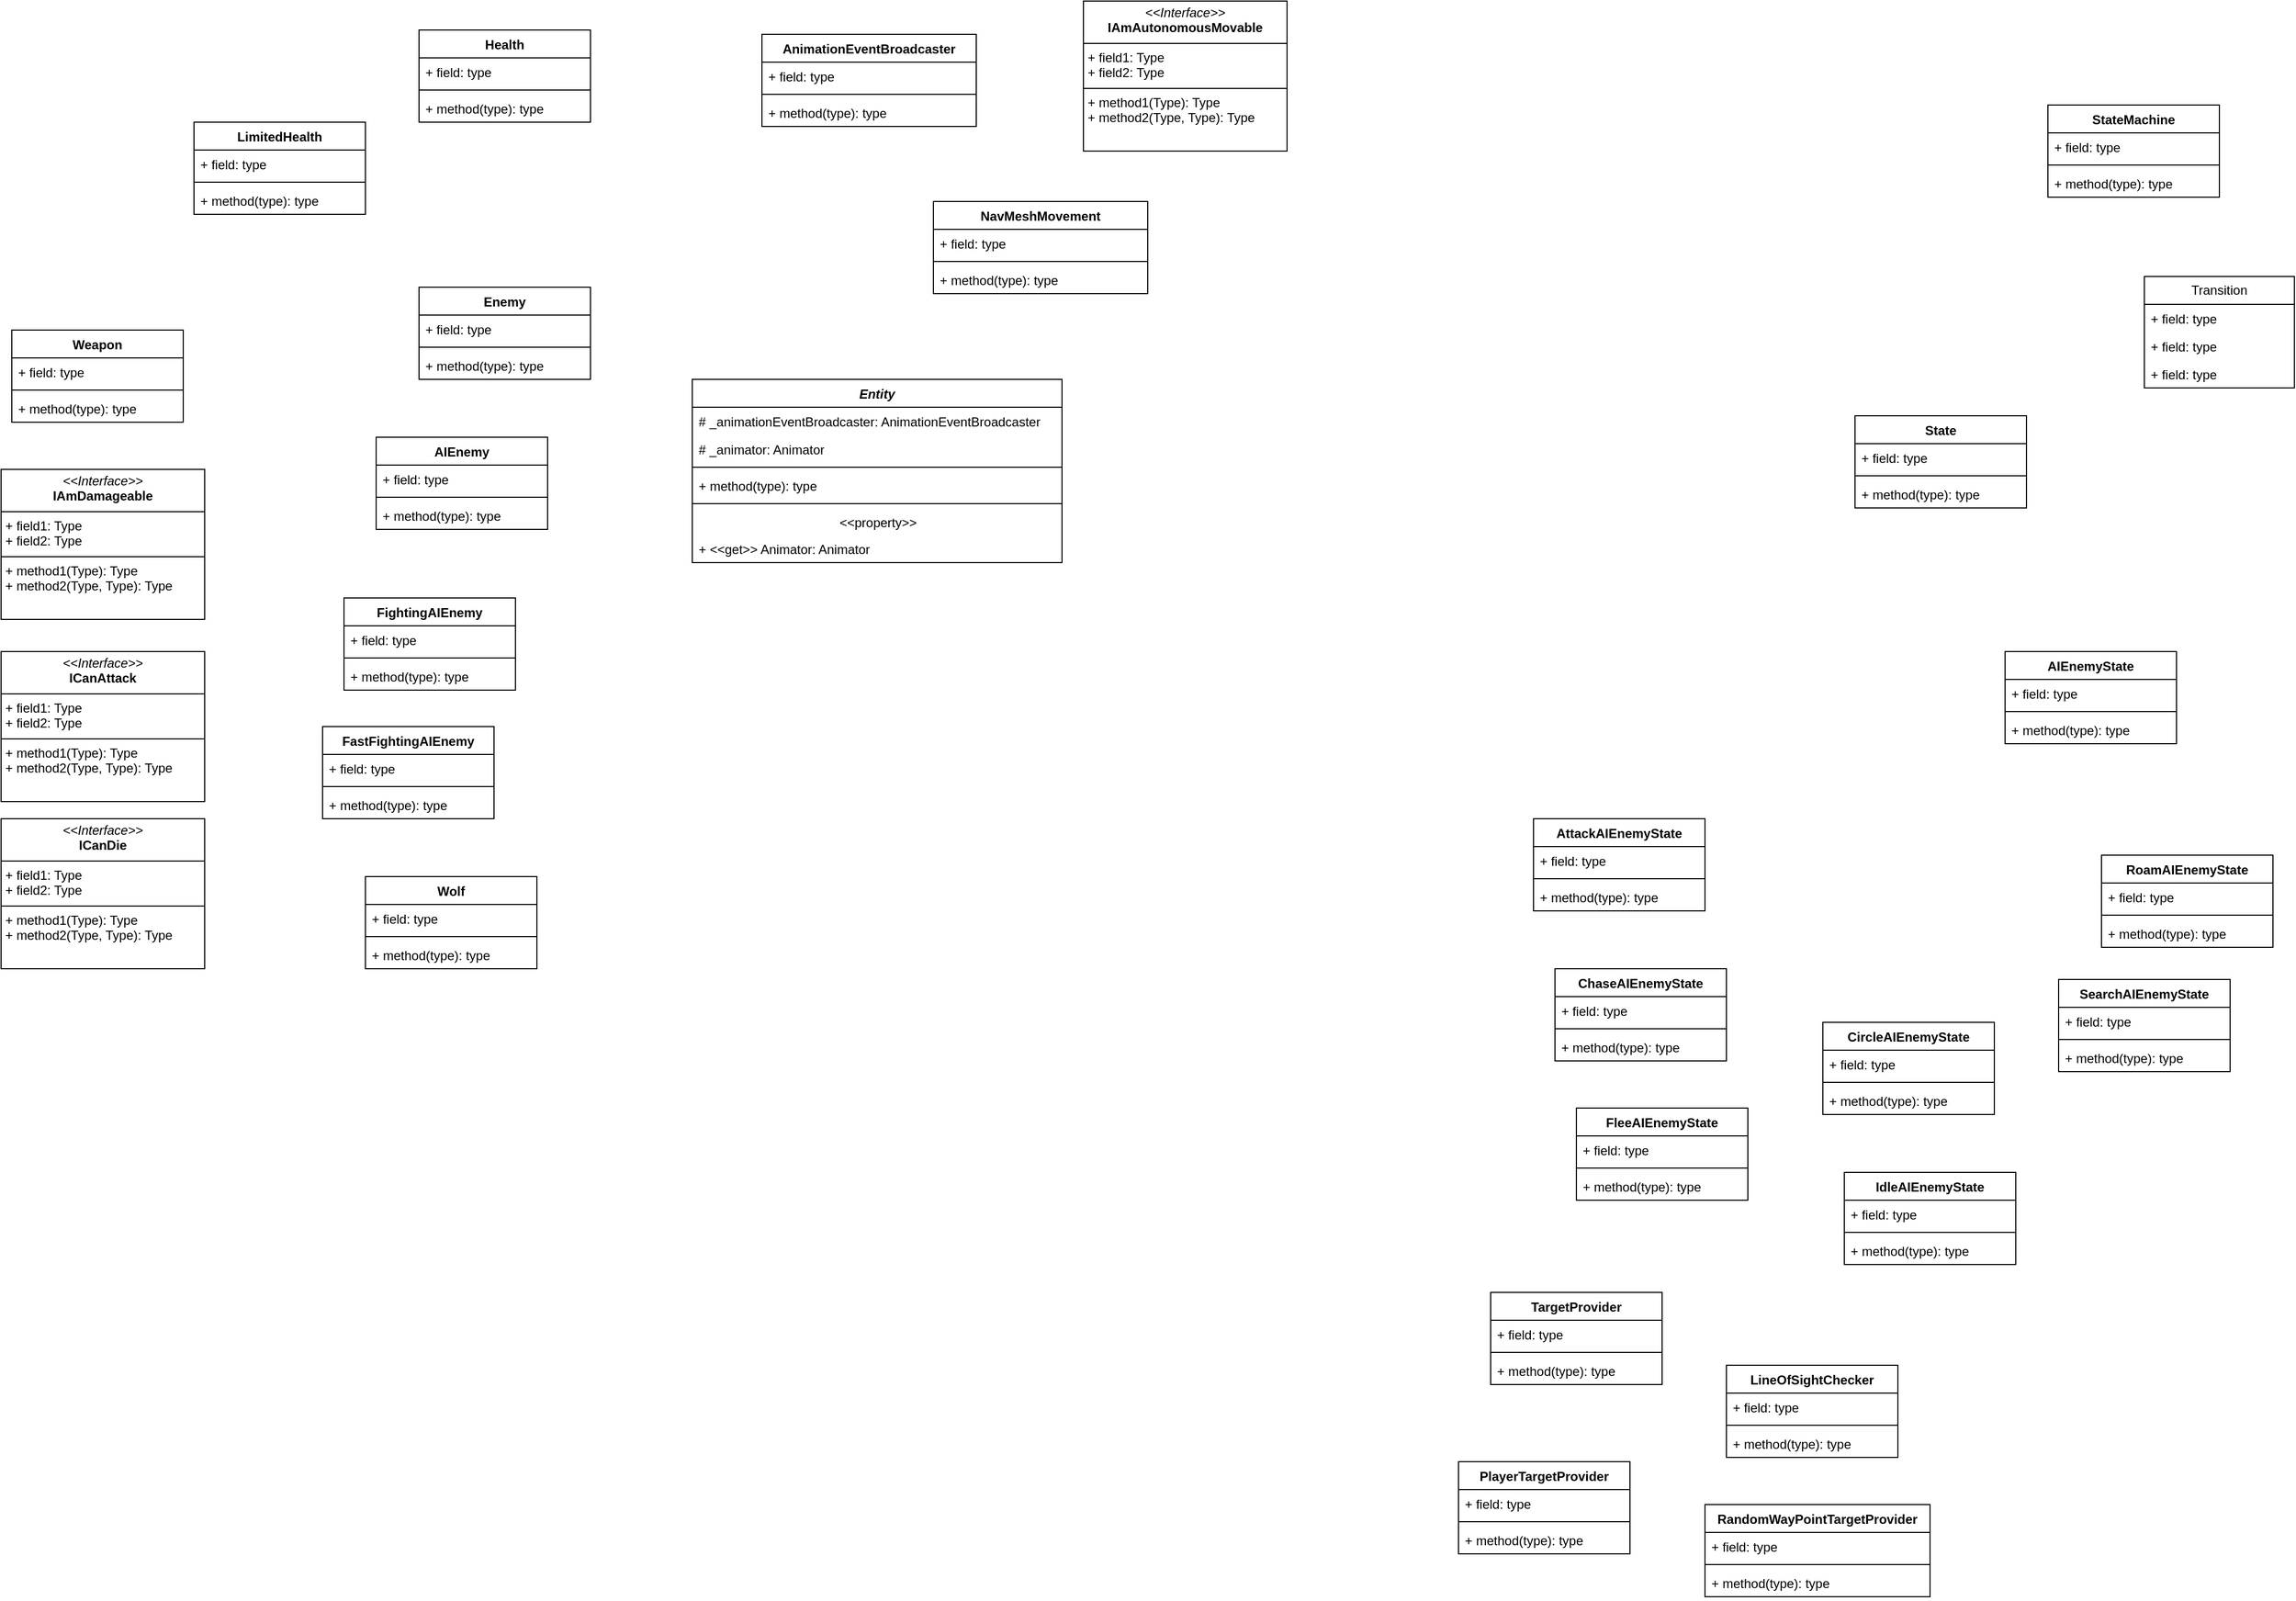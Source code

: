 <mxfile version="24.7.17">
  <diagram id="C5RBs43oDa-KdzZeNtuy" name="Page-1">
    <mxGraphModel dx="1247" dy="734" grid="1" gridSize="10" guides="1" tooltips="1" connect="1" arrows="1" fold="1" page="1" pageScale="1" pageWidth="2336" pageHeight="1654" math="0" shadow="0">
      <root>
        <mxCell id="WIyWlLk6GJQsqaUBKTNV-0" />
        <mxCell id="WIyWlLk6GJQsqaUBKTNV-1" parent="WIyWlLk6GJQsqaUBKTNV-0" />
        <mxCell id="ZPgYcXvp1M8q2vvUSafb-0" value="StateMachine" style="swimlane;fontStyle=1;align=center;verticalAlign=top;childLayout=stackLayout;horizontal=1;startSize=26;horizontalStack=0;resizeParent=1;resizeParentMax=0;resizeLast=0;collapsible=1;marginBottom=0;whiteSpace=wrap;html=1;" parent="WIyWlLk6GJQsqaUBKTNV-1" vertex="1">
          <mxGeometry x="1960" y="120" width="160" height="86" as="geometry" />
        </mxCell>
        <mxCell id="ZPgYcXvp1M8q2vvUSafb-1" value="+ field: type" style="text;strokeColor=none;fillColor=none;align=left;verticalAlign=top;spacingLeft=4;spacingRight=4;overflow=hidden;rotatable=0;points=[[0,0.5],[1,0.5]];portConstraint=eastwest;whiteSpace=wrap;html=1;" parent="ZPgYcXvp1M8q2vvUSafb-0" vertex="1">
          <mxGeometry y="26" width="160" height="26" as="geometry" />
        </mxCell>
        <mxCell id="ZPgYcXvp1M8q2vvUSafb-2" value="" style="line;strokeWidth=1;fillColor=none;align=left;verticalAlign=middle;spacingTop=-1;spacingLeft=3;spacingRight=3;rotatable=0;labelPosition=right;points=[];portConstraint=eastwest;strokeColor=inherit;" parent="ZPgYcXvp1M8q2vvUSafb-0" vertex="1">
          <mxGeometry y="52" width="160" height="8" as="geometry" />
        </mxCell>
        <mxCell id="ZPgYcXvp1M8q2vvUSafb-3" value="+ method(type): type" style="text;strokeColor=none;fillColor=none;align=left;verticalAlign=top;spacingLeft=4;spacingRight=4;overflow=hidden;rotatable=0;points=[[0,0.5],[1,0.5]];portConstraint=eastwest;whiteSpace=wrap;html=1;" parent="ZPgYcXvp1M8q2vvUSafb-0" vertex="1">
          <mxGeometry y="60" width="160" height="26" as="geometry" />
        </mxCell>
        <mxCell id="ZPgYcXvp1M8q2vvUSafb-4" value="Transition" style="swimlane;fontStyle=0;childLayout=stackLayout;horizontal=1;startSize=26;fillColor=none;horizontalStack=0;resizeParent=1;resizeParentMax=0;resizeLast=0;collapsible=1;marginBottom=0;whiteSpace=wrap;html=1;" parent="WIyWlLk6GJQsqaUBKTNV-1" vertex="1">
          <mxGeometry x="2050" y="280" width="140" height="104" as="geometry" />
        </mxCell>
        <mxCell id="ZPgYcXvp1M8q2vvUSafb-5" value="+ field: type" style="text;strokeColor=none;fillColor=none;align=left;verticalAlign=top;spacingLeft=4;spacingRight=4;overflow=hidden;rotatable=0;points=[[0,0.5],[1,0.5]];portConstraint=eastwest;whiteSpace=wrap;html=1;" parent="ZPgYcXvp1M8q2vvUSafb-4" vertex="1">
          <mxGeometry y="26" width="140" height="26" as="geometry" />
        </mxCell>
        <mxCell id="ZPgYcXvp1M8q2vvUSafb-6" value="+ field: type" style="text;strokeColor=none;fillColor=none;align=left;verticalAlign=top;spacingLeft=4;spacingRight=4;overflow=hidden;rotatable=0;points=[[0,0.5],[1,0.5]];portConstraint=eastwest;whiteSpace=wrap;html=1;" parent="ZPgYcXvp1M8q2vvUSafb-4" vertex="1">
          <mxGeometry y="52" width="140" height="26" as="geometry" />
        </mxCell>
        <mxCell id="ZPgYcXvp1M8q2vvUSafb-7" value="+ field: type" style="text;strokeColor=none;fillColor=none;align=left;verticalAlign=top;spacingLeft=4;spacingRight=4;overflow=hidden;rotatable=0;points=[[0,0.5],[1,0.5]];portConstraint=eastwest;whiteSpace=wrap;html=1;" parent="ZPgYcXvp1M8q2vvUSafb-4" vertex="1">
          <mxGeometry y="78" width="140" height="26" as="geometry" />
        </mxCell>
        <mxCell id="ZPgYcXvp1M8q2vvUSafb-8" value="State" style="swimlane;fontStyle=1;align=center;verticalAlign=top;childLayout=stackLayout;horizontal=1;startSize=26;horizontalStack=0;resizeParent=1;resizeParentMax=0;resizeLast=0;collapsible=1;marginBottom=0;whiteSpace=wrap;html=1;" parent="WIyWlLk6GJQsqaUBKTNV-1" vertex="1">
          <mxGeometry x="1780" y="410" width="160" height="86" as="geometry" />
        </mxCell>
        <mxCell id="ZPgYcXvp1M8q2vvUSafb-9" value="+ field: type" style="text;strokeColor=none;fillColor=none;align=left;verticalAlign=top;spacingLeft=4;spacingRight=4;overflow=hidden;rotatable=0;points=[[0,0.5],[1,0.5]];portConstraint=eastwest;whiteSpace=wrap;html=1;" parent="ZPgYcXvp1M8q2vvUSafb-8" vertex="1">
          <mxGeometry y="26" width="160" height="26" as="geometry" />
        </mxCell>
        <mxCell id="ZPgYcXvp1M8q2vvUSafb-10" value="" style="line;strokeWidth=1;fillColor=none;align=left;verticalAlign=middle;spacingTop=-1;spacingLeft=3;spacingRight=3;rotatable=0;labelPosition=right;points=[];portConstraint=eastwest;strokeColor=inherit;" parent="ZPgYcXvp1M8q2vvUSafb-8" vertex="1">
          <mxGeometry y="52" width="160" height="8" as="geometry" />
        </mxCell>
        <mxCell id="ZPgYcXvp1M8q2vvUSafb-11" value="+ method(type): type" style="text;strokeColor=none;fillColor=none;align=left;verticalAlign=top;spacingLeft=4;spacingRight=4;overflow=hidden;rotatable=0;points=[[0,0.5],[1,0.5]];portConstraint=eastwest;whiteSpace=wrap;html=1;" parent="ZPgYcXvp1M8q2vvUSafb-8" vertex="1">
          <mxGeometry y="60" width="160" height="26" as="geometry" />
        </mxCell>
        <mxCell id="ZPgYcXvp1M8q2vvUSafb-12" value="TargetProvider" style="swimlane;fontStyle=1;align=center;verticalAlign=top;childLayout=stackLayout;horizontal=1;startSize=26;horizontalStack=0;resizeParent=1;resizeParentMax=0;resizeLast=0;collapsible=1;marginBottom=0;whiteSpace=wrap;html=1;" parent="WIyWlLk6GJQsqaUBKTNV-1" vertex="1">
          <mxGeometry x="1440" y="1228" width="160" height="86" as="geometry" />
        </mxCell>
        <mxCell id="ZPgYcXvp1M8q2vvUSafb-13" value="+ field: type" style="text;strokeColor=none;fillColor=none;align=left;verticalAlign=top;spacingLeft=4;spacingRight=4;overflow=hidden;rotatable=0;points=[[0,0.5],[1,0.5]];portConstraint=eastwest;whiteSpace=wrap;html=1;" parent="ZPgYcXvp1M8q2vvUSafb-12" vertex="1">
          <mxGeometry y="26" width="160" height="26" as="geometry" />
        </mxCell>
        <mxCell id="ZPgYcXvp1M8q2vvUSafb-14" value="" style="line;strokeWidth=1;fillColor=none;align=left;verticalAlign=middle;spacingTop=-1;spacingLeft=3;spacingRight=3;rotatable=0;labelPosition=right;points=[];portConstraint=eastwest;strokeColor=inherit;" parent="ZPgYcXvp1M8q2vvUSafb-12" vertex="1">
          <mxGeometry y="52" width="160" height="8" as="geometry" />
        </mxCell>
        <mxCell id="ZPgYcXvp1M8q2vvUSafb-15" value="+ method(type): type" style="text;strokeColor=none;fillColor=none;align=left;verticalAlign=top;spacingLeft=4;spacingRight=4;overflow=hidden;rotatable=0;points=[[0,0.5],[1,0.5]];portConstraint=eastwest;whiteSpace=wrap;html=1;" parent="ZPgYcXvp1M8q2vvUSafb-12" vertex="1">
          <mxGeometry y="60" width="160" height="26" as="geometry" />
        </mxCell>
        <mxCell id="ZPgYcXvp1M8q2vvUSafb-16" value="&lt;i&gt;Entity&lt;/i&gt;" style="swimlane;fontStyle=1;align=center;verticalAlign=top;childLayout=stackLayout;horizontal=1;startSize=26;horizontalStack=0;resizeParent=1;resizeParentMax=0;resizeLast=0;collapsible=1;marginBottom=0;whiteSpace=wrap;html=1;" parent="WIyWlLk6GJQsqaUBKTNV-1" vertex="1">
          <mxGeometry x="695" y="376" width="345" height="171" as="geometry" />
        </mxCell>
        <mxCell id="ZPgYcXvp1M8q2vvUSafb-17" value="# _animationEventBroadcaster: AnimationEventBroadcaster" style="text;strokeColor=none;fillColor=none;align=left;verticalAlign=top;spacingLeft=4;spacingRight=4;overflow=hidden;rotatable=0;points=[[0,0.5],[1,0.5]];portConstraint=eastwest;whiteSpace=wrap;html=1;" parent="ZPgYcXvp1M8q2vvUSafb-16" vertex="1">
          <mxGeometry y="26" width="345" height="26" as="geometry" />
        </mxCell>
        <mxCell id="PBY7BIpKG6nBYENuo9HD-89" value="# _animator: Animator" style="text;strokeColor=none;fillColor=none;align=left;verticalAlign=top;spacingLeft=4;spacingRight=4;overflow=hidden;rotatable=0;points=[[0,0.5],[1,0.5]];portConstraint=eastwest;whiteSpace=wrap;html=1;" vertex="1" parent="ZPgYcXvp1M8q2vvUSafb-16">
          <mxGeometry y="52" width="345" height="26" as="geometry" />
        </mxCell>
        <mxCell id="ZPgYcXvp1M8q2vvUSafb-18" value="" style="line;strokeWidth=1;fillColor=none;align=left;verticalAlign=middle;spacingTop=-1;spacingLeft=3;spacingRight=3;rotatable=0;labelPosition=right;points=[];portConstraint=eastwest;strokeColor=inherit;" parent="ZPgYcXvp1M8q2vvUSafb-16" vertex="1">
          <mxGeometry y="78" width="345" height="8" as="geometry" />
        </mxCell>
        <mxCell id="ZPgYcXvp1M8q2vvUSafb-19" value="+ method(type): type" style="text;strokeColor=none;fillColor=none;align=left;verticalAlign=top;spacingLeft=4;spacingRight=4;overflow=hidden;rotatable=0;points=[[0,0.5],[1,0.5]];portConstraint=eastwest;whiteSpace=wrap;html=1;" parent="ZPgYcXvp1M8q2vvUSafb-16" vertex="1">
          <mxGeometry y="86" width="345" height="26" as="geometry" />
        </mxCell>
        <mxCell id="PBY7BIpKG6nBYENuo9HD-90" value="" style="line;strokeWidth=1;fillColor=none;align=left;verticalAlign=middle;spacingTop=-1;spacingLeft=3;spacingRight=3;rotatable=0;labelPosition=right;points=[];portConstraint=eastwest;strokeColor=inherit;" vertex="1" parent="ZPgYcXvp1M8q2vvUSafb-16">
          <mxGeometry y="112" width="345" height="8" as="geometry" />
        </mxCell>
        <mxCell id="PBY7BIpKG6nBYENuo9HD-92" value="&amp;lt;&amp;lt;property&amp;gt;&amp;gt;" style="text;html=1;align=center;" vertex="1" parent="ZPgYcXvp1M8q2vvUSafb-16">
          <mxGeometry y="120" width="345" height="25" as="geometry" />
        </mxCell>
        <mxCell id="PBY7BIpKG6nBYENuo9HD-91" value="+ &amp;lt;&amp;lt;get&amp;gt;&amp;gt; Animator: Animator" style="text;strokeColor=none;fillColor=none;align=left;verticalAlign=top;spacingLeft=4;spacingRight=4;overflow=hidden;rotatable=0;points=[[0,0.5],[1,0.5]];portConstraint=eastwest;whiteSpace=wrap;html=1;" vertex="1" parent="ZPgYcXvp1M8q2vvUSafb-16">
          <mxGeometry y="145" width="345" height="26" as="geometry" />
        </mxCell>
        <mxCell id="ZPgYcXvp1M8q2vvUSafb-20" value="AnimationEventBroadcaster" style="swimlane;fontStyle=1;align=center;verticalAlign=top;childLayout=stackLayout;horizontal=1;startSize=26;horizontalStack=0;resizeParent=1;resizeParentMax=0;resizeLast=0;collapsible=1;marginBottom=0;whiteSpace=wrap;html=1;" parent="WIyWlLk6GJQsqaUBKTNV-1" vertex="1">
          <mxGeometry x="760" y="54" width="200" height="86" as="geometry" />
        </mxCell>
        <mxCell id="ZPgYcXvp1M8q2vvUSafb-21" value="+ field: type" style="text;strokeColor=none;fillColor=none;align=left;verticalAlign=top;spacingLeft=4;spacingRight=4;overflow=hidden;rotatable=0;points=[[0,0.5],[1,0.5]];portConstraint=eastwest;whiteSpace=wrap;html=1;" parent="ZPgYcXvp1M8q2vvUSafb-20" vertex="1">
          <mxGeometry y="26" width="200" height="26" as="geometry" />
        </mxCell>
        <mxCell id="ZPgYcXvp1M8q2vvUSafb-22" value="" style="line;strokeWidth=1;fillColor=none;align=left;verticalAlign=middle;spacingTop=-1;spacingLeft=3;spacingRight=3;rotatable=0;labelPosition=right;points=[];portConstraint=eastwest;strokeColor=inherit;" parent="ZPgYcXvp1M8q2vvUSafb-20" vertex="1">
          <mxGeometry y="52" width="200" height="8" as="geometry" />
        </mxCell>
        <mxCell id="ZPgYcXvp1M8q2vvUSafb-23" value="+ method(type): type" style="text;strokeColor=none;fillColor=none;align=left;verticalAlign=top;spacingLeft=4;spacingRight=4;overflow=hidden;rotatable=0;points=[[0,0.5],[1,0.5]];portConstraint=eastwest;whiteSpace=wrap;html=1;" parent="ZPgYcXvp1M8q2vvUSafb-20" vertex="1">
          <mxGeometry y="60" width="200" height="26" as="geometry" />
        </mxCell>
        <mxCell id="PBY7BIpKG6nBYENuo9HD-0" value="AIEnemyState" style="swimlane;fontStyle=1;align=center;verticalAlign=top;childLayout=stackLayout;horizontal=1;startSize=26;horizontalStack=0;resizeParent=1;resizeParentMax=0;resizeLast=0;collapsible=1;marginBottom=0;whiteSpace=wrap;html=1;" vertex="1" parent="WIyWlLk6GJQsqaUBKTNV-1">
          <mxGeometry x="1920" y="630" width="160" height="86" as="geometry" />
        </mxCell>
        <mxCell id="PBY7BIpKG6nBYENuo9HD-1" value="+ field: type" style="text;strokeColor=none;fillColor=none;align=left;verticalAlign=top;spacingLeft=4;spacingRight=4;overflow=hidden;rotatable=0;points=[[0,0.5],[1,0.5]];portConstraint=eastwest;whiteSpace=wrap;html=1;" vertex="1" parent="PBY7BIpKG6nBYENuo9HD-0">
          <mxGeometry y="26" width="160" height="26" as="geometry" />
        </mxCell>
        <mxCell id="PBY7BIpKG6nBYENuo9HD-2" value="" style="line;strokeWidth=1;fillColor=none;align=left;verticalAlign=middle;spacingTop=-1;spacingLeft=3;spacingRight=3;rotatable=0;labelPosition=right;points=[];portConstraint=eastwest;strokeColor=inherit;" vertex="1" parent="PBY7BIpKG6nBYENuo9HD-0">
          <mxGeometry y="52" width="160" height="8" as="geometry" />
        </mxCell>
        <mxCell id="PBY7BIpKG6nBYENuo9HD-3" value="+ method(type): type" style="text;strokeColor=none;fillColor=none;align=left;verticalAlign=top;spacingLeft=4;spacingRight=4;overflow=hidden;rotatable=0;points=[[0,0.5],[1,0.5]];portConstraint=eastwest;whiteSpace=wrap;html=1;" vertex="1" parent="PBY7BIpKG6nBYENuo9HD-0">
          <mxGeometry y="60" width="160" height="26" as="geometry" />
        </mxCell>
        <mxCell id="PBY7BIpKG6nBYENuo9HD-4" value="AttackAIEnemyState" style="swimlane;fontStyle=1;align=center;verticalAlign=top;childLayout=stackLayout;horizontal=1;startSize=26;horizontalStack=0;resizeParent=1;resizeParentMax=0;resizeLast=0;collapsible=1;marginBottom=0;whiteSpace=wrap;html=1;" vertex="1" parent="WIyWlLk6GJQsqaUBKTNV-1">
          <mxGeometry x="1480" y="786" width="160" height="86" as="geometry" />
        </mxCell>
        <mxCell id="PBY7BIpKG6nBYENuo9HD-5" value="+ field: type" style="text;strokeColor=none;fillColor=none;align=left;verticalAlign=top;spacingLeft=4;spacingRight=4;overflow=hidden;rotatable=0;points=[[0,0.5],[1,0.5]];portConstraint=eastwest;whiteSpace=wrap;html=1;" vertex="1" parent="PBY7BIpKG6nBYENuo9HD-4">
          <mxGeometry y="26" width="160" height="26" as="geometry" />
        </mxCell>
        <mxCell id="PBY7BIpKG6nBYENuo9HD-6" value="" style="line;strokeWidth=1;fillColor=none;align=left;verticalAlign=middle;spacingTop=-1;spacingLeft=3;spacingRight=3;rotatable=0;labelPosition=right;points=[];portConstraint=eastwest;strokeColor=inherit;" vertex="1" parent="PBY7BIpKG6nBYENuo9HD-4">
          <mxGeometry y="52" width="160" height="8" as="geometry" />
        </mxCell>
        <mxCell id="PBY7BIpKG6nBYENuo9HD-7" value="+ method(type): type" style="text;strokeColor=none;fillColor=none;align=left;verticalAlign=top;spacingLeft=4;spacingRight=4;overflow=hidden;rotatable=0;points=[[0,0.5],[1,0.5]];portConstraint=eastwest;whiteSpace=wrap;html=1;" vertex="1" parent="PBY7BIpKG6nBYENuo9HD-4">
          <mxGeometry y="60" width="160" height="26" as="geometry" />
        </mxCell>
        <mxCell id="PBY7BIpKG6nBYENuo9HD-8" value="ChaseAIEnemyState" style="swimlane;fontStyle=1;align=center;verticalAlign=top;childLayout=stackLayout;horizontal=1;startSize=26;horizontalStack=0;resizeParent=1;resizeParentMax=0;resizeLast=0;collapsible=1;marginBottom=0;whiteSpace=wrap;html=1;" vertex="1" parent="WIyWlLk6GJQsqaUBKTNV-1">
          <mxGeometry x="1500" y="926" width="160" height="86" as="geometry" />
        </mxCell>
        <mxCell id="PBY7BIpKG6nBYENuo9HD-9" value="+ field: type" style="text;strokeColor=none;fillColor=none;align=left;verticalAlign=top;spacingLeft=4;spacingRight=4;overflow=hidden;rotatable=0;points=[[0,0.5],[1,0.5]];portConstraint=eastwest;whiteSpace=wrap;html=1;" vertex="1" parent="PBY7BIpKG6nBYENuo9HD-8">
          <mxGeometry y="26" width="160" height="26" as="geometry" />
        </mxCell>
        <mxCell id="PBY7BIpKG6nBYENuo9HD-10" value="" style="line;strokeWidth=1;fillColor=none;align=left;verticalAlign=middle;spacingTop=-1;spacingLeft=3;spacingRight=3;rotatable=0;labelPosition=right;points=[];portConstraint=eastwest;strokeColor=inherit;" vertex="1" parent="PBY7BIpKG6nBYENuo9HD-8">
          <mxGeometry y="52" width="160" height="8" as="geometry" />
        </mxCell>
        <mxCell id="PBY7BIpKG6nBYENuo9HD-11" value="+ method(type): type" style="text;strokeColor=none;fillColor=none;align=left;verticalAlign=top;spacingLeft=4;spacingRight=4;overflow=hidden;rotatable=0;points=[[0,0.5],[1,0.5]];portConstraint=eastwest;whiteSpace=wrap;html=1;" vertex="1" parent="PBY7BIpKG6nBYENuo9HD-8">
          <mxGeometry y="60" width="160" height="26" as="geometry" />
        </mxCell>
        <mxCell id="PBY7BIpKG6nBYENuo9HD-12" value="CircleAIEnemyState" style="swimlane;fontStyle=1;align=center;verticalAlign=top;childLayout=stackLayout;horizontal=1;startSize=26;horizontalStack=0;resizeParent=1;resizeParentMax=0;resizeLast=0;collapsible=1;marginBottom=0;whiteSpace=wrap;html=1;" vertex="1" parent="WIyWlLk6GJQsqaUBKTNV-1">
          <mxGeometry x="1750" y="976" width="160" height="86" as="geometry" />
        </mxCell>
        <mxCell id="PBY7BIpKG6nBYENuo9HD-13" value="+ field: type" style="text;strokeColor=none;fillColor=none;align=left;verticalAlign=top;spacingLeft=4;spacingRight=4;overflow=hidden;rotatable=0;points=[[0,0.5],[1,0.5]];portConstraint=eastwest;whiteSpace=wrap;html=1;" vertex="1" parent="PBY7BIpKG6nBYENuo9HD-12">
          <mxGeometry y="26" width="160" height="26" as="geometry" />
        </mxCell>
        <mxCell id="PBY7BIpKG6nBYENuo9HD-14" value="" style="line;strokeWidth=1;fillColor=none;align=left;verticalAlign=middle;spacingTop=-1;spacingLeft=3;spacingRight=3;rotatable=0;labelPosition=right;points=[];portConstraint=eastwest;strokeColor=inherit;" vertex="1" parent="PBY7BIpKG6nBYENuo9HD-12">
          <mxGeometry y="52" width="160" height="8" as="geometry" />
        </mxCell>
        <mxCell id="PBY7BIpKG6nBYENuo9HD-15" value="+ method(type): type" style="text;strokeColor=none;fillColor=none;align=left;verticalAlign=top;spacingLeft=4;spacingRight=4;overflow=hidden;rotatable=0;points=[[0,0.5],[1,0.5]];portConstraint=eastwest;whiteSpace=wrap;html=1;" vertex="1" parent="PBY7BIpKG6nBYENuo9HD-12">
          <mxGeometry y="60" width="160" height="26" as="geometry" />
        </mxCell>
        <mxCell id="PBY7BIpKG6nBYENuo9HD-16" value="FleeAIEnemyState" style="swimlane;fontStyle=1;align=center;verticalAlign=top;childLayout=stackLayout;horizontal=1;startSize=26;horizontalStack=0;resizeParent=1;resizeParentMax=0;resizeLast=0;collapsible=1;marginBottom=0;whiteSpace=wrap;html=1;" vertex="1" parent="WIyWlLk6GJQsqaUBKTNV-1">
          <mxGeometry x="1520" y="1056" width="160" height="86" as="geometry" />
        </mxCell>
        <mxCell id="PBY7BIpKG6nBYENuo9HD-17" value="+ field: type" style="text;strokeColor=none;fillColor=none;align=left;verticalAlign=top;spacingLeft=4;spacingRight=4;overflow=hidden;rotatable=0;points=[[0,0.5],[1,0.5]];portConstraint=eastwest;whiteSpace=wrap;html=1;" vertex="1" parent="PBY7BIpKG6nBYENuo9HD-16">
          <mxGeometry y="26" width="160" height="26" as="geometry" />
        </mxCell>
        <mxCell id="PBY7BIpKG6nBYENuo9HD-18" value="" style="line;strokeWidth=1;fillColor=none;align=left;verticalAlign=middle;spacingTop=-1;spacingLeft=3;spacingRight=3;rotatable=0;labelPosition=right;points=[];portConstraint=eastwest;strokeColor=inherit;" vertex="1" parent="PBY7BIpKG6nBYENuo9HD-16">
          <mxGeometry y="52" width="160" height="8" as="geometry" />
        </mxCell>
        <mxCell id="PBY7BIpKG6nBYENuo9HD-19" value="+ method(type): type" style="text;strokeColor=none;fillColor=none;align=left;verticalAlign=top;spacingLeft=4;spacingRight=4;overflow=hidden;rotatable=0;points=[[0,0.5],[1,0.5]];portConstraint=eastwest;whiteSpace=wrap;html=1;" vertex="1" parent="PBY7BIpKG6nBYENuo9HD-16">
          <mxGeometry y="60" width="160" height="26" as="geometry" />
        </mxCell>
        <mxCell id="PBY7BIpKG6nBYENuo9HD-20" value="IdleAIEnemyState" style="swimlane;fontStyle=1;align=center;verticalAlign=top;childLayout=stackLayout;horizontal=1;startSize=26;horizontalStack=0;resizeParent=1;resizeParentMax=0;resizeLast=0;collapsible=1;marginBottom=0;whiteSpace=wrap;html=1;" vertex="1" parent="WIyWlLk6GJQsqaUBKTNV-1">
          <mxGeometry x="1770" y="1116" width="160" height="86" as="geometry" />
        </mxCell>
        <mxCell id="PBY7BIpKG6nBYENuo9HD-21" value="+ field: type" style="text;strokeColor=none;fillColor=none;align=left;verticalAlign=top;spacingLeft=4;spacingRight=4;overflow=hidden;rotatable=0;points=[[0,0.5],[1,0.5]];portConstraint=eastwest;whiteSpace=wrap;html=1;" vertex="1" parent="PBY7BIpKG6nBYENuo9HD-20">
          <mxGeometry y="26" width="160" height="26" as="geometry" />
        </mxCell>
        <mxCell id="PBY7BIpKG6nBYENuo9HD-22" value="" style="line;strokeWidth=1;fillColor=none;align=left;verticalAlign=middle;spacingTop=-1;spacingLeft=3;spacingRight=3;rotatable=0;labelPosition=right;points=[];portConstraint=eastwest;strokeColor=inherit;" vertex="1" parent="PBY7BIpKG6nBYENuo9HD-20">
          <mxGeometry y="52" width="160" height="8" as="geometry" />
        </mxCell>
        <mxCell id="PBY7BIpKG6nBYENuo9HD-23" value="+ method(type): type" style="text;strokeColor=none;fillColor=none;align=left;verticalAlign=top;spacingLeft=4;spacingRight=4;overflow=hidden;rotatable=0;points=[[0,0.5],[1,0.5]];portConstraint=eastwest;whiteSpace=wrap;html=1;" vertex="1" parent="PBY7BIpKG6nBYENuo9HD-20">
          <mxGeometry y="60" width="160" height="26" as="geometry" />
        </mxCell>
        <mxCell id="PBY7BIpKG6nBYENuo9HD-24" value="RoamAIEnemyState" style="swimlane;fontStyle=1;align=center;verticalAlign=top;childLayout=stackLayout;horizontal=1;startSize=26;horizontalStack=0;resizeParent=1;resizeParentMax=0;resizeLast=0;collapsible=1;marginBottom=0;whiteSpace=wrap;html=1;" vertex="1" parent="WIyWlLk6GJQsqaUBKTNV-1">
          <mxGeometry x="2010" y="820" width="160" height="86" as="geometry" />
        </mxCell>
        <mxCell id="PBY7BIpKG6nBYENuo9HD-25" value="+ field: type" style="text;strokeColor=none;fillColor=none;align=left;verticalAlign=top;spacingLeft=4;spacingRight=4;overflow=hidden;rotatable=0;points=[[0,0.5],[1,0.5]];portConstraint=eastwest;whiteSpace=wrap;html=1;" vertex="1" parent="PBY7BIpKG6nBYENuo9HD-24">
          <mxGeometry y="26" width="160" height="26" as="geometry" />
        </mxCell>
        <mxCell id="PBY7BIpKG6nBYENuo9HD-26" value="" style="line;strokeWidth=1;fillColor=none;align=left;verticalAlign=middle;spacingTop=-1;spacingLeft=3;spacingRight=3;rotatable=0;labelPosition=right;points=[];portConstraint=eastwest;strokeColor=inherit;" vertex="1" parent="PBY7BIpKG6nBYENuo9HD-24">
          <mxGeometry y="52" width="160" height="8" as="geometry" />
        </mxCell>
        <mxCell id="PBY7BIpKG6nBYENuo9HD-27" value="+ method(type): type" style="text;strokeColor=none;fillColor=none;align=left;verticalAlign=top;spacingLeft=4;spacingRight=4;overflow=hidden;rotatable=0;points=[[0,0.5],[1,0.5]];portConstraint=eastwest;whiteSpace=wrap;html=1;" vertex="1" parent="PBY7BIpKG6nBYENuo9HD-24">
          <mxGeometry y="60" width="160" height="26" as="geometry" />
        </mxCell>
        <mxCell id="PBY7BIpKG6nBYENuo9HD-28" value="SearchAIEnemyState" style="swimlane;fontStyle=1;align=center;verticalAlign=top;childLayout=stackLayout;horizontal=1;startSize=26;horizontalStack=0;resizeParent=1;resizeParentMax=0;resizeLast=0;collapsible=1;marginBottom=0;whiteSpace=wrap;html=1;" vertex="1" parent="WIyWlLk6GJQsqaUBKTNV-1">
          <mxGeometry x="1970" y="936" width="160" height="86" as="geometry" />
        </mxCell>
        <mxCell id="PBY7BIpKG6nBYENuo9HD-29" value="+ field: type" style="text;strokeColor=none;fillColor=none;align=left;verticalAlign=top;spacingLeft=4;spacingRight=4;overflow=hidden;rotatable=0;points=[[0,0.5],[1,0.5]];portConstraint=eastwest;whiteSpace=wrap;html=1;" vertex="1" parent="PBY7BIpKG6nBYENuo9HD-28">
          <mxGeometry y="26" width="160" height="26" as="geometry" />
        </mxCell>
        <mxCell id="PBY7BIpKG6nBYENuo9HD-30" value="" style="line;strokeWidth=1;fillColor=none;align=left;verticalAlign=middle;spacingTop=-1;spacingLeft=3;spacingRight=3;rotatable=0;labelPosition=right;points=[];portConstraint=eastwest;strokeColor=inherit;" vertex="1" parent="PBY7BIpKG6nBYENuo9HD-28">
          <mxGeometry y="52" width="160" height="8" as="geometry" />
        </mxCell>
        <mxCell id="PBY7BIpKG6nBYENuo9HD-31" value="+ method(type): type" style="text;strokeColor=none;fillColor=none;align=left;verticalAlign=top;spacingLeft=4;spacingRight=4;overflow=hidden;rotatable=0;points=[[0,0.5],[1,0.5]];portConstraint=eastwest;whiteSpace=wrap;html=1;" vertex="1" parent="PBY7BIpKG6nBYENuo9HD-28">
          <mxGeometry y="60" width="160" height="26" as="geometry" />
        </mxCell>
        <mxCell id="PBY7BIpKG6nBYENuo9HD-32" value="Enemy" style="swimlane;fontStyle=1;align=center;verticalAlign=top;childLayout=stackLayout;horizontal=1;startSize=26;horizontalStack=0;resizeParent=1;resizeParentMax=0;resizeLast=0;collapsible=1;marginBottom=0;whiteSpace=wrap;html=1;" vertex="1" parent="WIyWlLk6GJQsqaUBKTNV-1">
          <mxGeometry x="440" y="290" width="160" height="86" as="geometry" />
        </mxCell>
        <mxCell id="PBY7BIpKG6nBYENuo9HD-33" value="+ field: type" style="text;strokeColor=none;fillColor=none;align=left;verticalAlign=top;spacingLeft=4;spacingRight=4;overflow=hidden;rotatable=0;points=[[0,0.5],[1,0.5]];portConstraint=eastwest;whiteSpace=wrap;html=1;" vertex="1" parent="PBY7BIpKG6nBYENuo9HD-32">
          <mxGeometry y="26" width="160" height="26" as="geometry" />
        </mxCell>
        <mxCell id="PBY7BIpKG6nBYENuo9HD-34" value="" style="line;strokeWidth=1;fillColor=none;align=left;verticalAlign=middle;spacingTop=-1;spacingLeft=3;spacingRight=3;rotatable=0;labelPosition=right;points=[];portConstraint=eastwest;strokeColor=inherit;" vertex="1" parent="PBY7BIpKG6nBYENuo9HD-32">
          <mxGeometry y="52" width="160" height="8" as="geometry" />
        </mxCell>
        <mxCell id="PBY7BIpKG6nBYENuo9HD-35" value="+ method(type): type" style="text;strokeColor=none;fillColor=none;align=left;verticalAlign=top;spacingLeft=4;spacingRight=4;overflow=hidden;rotatable=0;points=[[0,0.5],[1,0.5]];portConstraint=eastwest;whiteSpace=wrap;html=1;" vertex="1" parent="PBY7BIpKG6nBYENuo9HD-32">
          <mxGeometry y="60" width="160" height="26" as="geometry" />
        </mxCell>
        <mxCell id="PBY7BIpKG6nBYENuo9HD-36" value="AIEnemy" style="swimlane;fontStyle=1;align=center;verticalAlign=top;childLayout=stackLayout;horizontal=1;startSize=26;horizontalStack=0;resizeParent=1;resizeParentMax=0;resizeLast=0;collapsible=1;marginBottom=0;whiteSpace=wrap;html=1;" vertex="1" parent="WIyWlLk6GJQsqaUBKTNV-1">
          <mxGeometry x="400" y="430" width="160" height="86" as="geometry" />
        </mxCell>
        <mxCell id="PBY7BIpKG6nBYENuo9HD-37" value="+ field: type" style="text;strokeColor=none;fillColor=none;align=left;verticalAlign=top;spacingLeft=4;spacingRight=4;overflow=hidden;rotatable=0;points=[[0,0.5],[1,0.5]];portConstraint=eastwest;whiteSpace=wrap;html=1;" vertex="1" parent="PBY7BIpKG6nBYENuo9HD-36">
          <mxGeometry y="26" width="160" height="26" as="geometry" />
        </mxCell>
        <mxCell id="PBY7BIpKG6nBYENuo9HD-38" value="" style="line;strokeWidth=1;fillColor=none;align=left;verticalAlign=middle;spacingTop=-1;spacingLeft=3;spacingRight=3;rotatable=0;labelPosition=right;points=[];portConstraint=eastwest;strokeColor=inherit;" vertex="1" parent="PBY7BIpKG6nBYENuo9HD-36">
          <mxGeometry y="52" width="160" height="8" as="geometry" />
        </mxCell>
        <mxCell id="PBY7BIpKG6nBYENuo9HD-39" value="+ method(type): type" style="text;strokeColor=none;fillColor=none;align=left;verticalAlign=top;spacingLeft=4;spacingRight=4;overflow=hidden;rotatable=0;points=[[0,0.5],[1,0.5]];portConstraint=eastwest;whiteSpace=wrap;html=1;" vertex="1" parent="PBY7BIpKG6nBYENuo9HD-36">
          <mxGeometry y="60" width="160" height="26" as="geometry" />
        </mxCell>
        <mxCell id="PBY7BIpKG6nBYENuo9HD-40" value="FightingAIEnemy" style="swimlane;fontStyle=1;align=center;verticalAlign=top;childLayout=stackLayout;horizontal=1;startSize=26;horizontalStack=0;resizeParent=1;resizeParentMax=0;resizeLast=0;collapsible=1;marginBottom=0;whiteSpace=wrap;html=1;" vertex="1" parent="WIyWlLk6GJQsqaUBKTNV-1">
          <mxGeometry x="370" y="580" width="160" height="86" as="geometry" />
        </mxCell>
        <mxCell id="PBY7BIpKG6nBYENuo9HD-41" value="+ field: type" style="text;strokeColor=none;fillColor=none;align=left;verticalAlign=top;spacingLeft=4;spacingRight=4;overflow=hidden;rotatable=0;points=[[0,0.5],[1,0.5]];portConstraint=eastwest;whiteSpace=wrap;html=1;" vertex="1" parent="PBY7BIpKG6nBYENuo9HD-40">
          <mxGeometry y="26" width="160" height="26" as="geometry" />
        </mxCell>
        <mxCell id="PBY7BIpKG6nBYENuo9HD-42" value="" style="line;strokeWidth=1;fillColor=none;align=left;verticalAlign=middle;spacingTop=-1;spacingLeft=3;spacingRight=3;rotatable=0;labelPosition=right;points=[];portConstraint=eastwest;strokeColor=inherit;" vertex="1" parent="PBY7BIpKG6nBYENuo9HD-40">
          <mxGeometry y="52" width="160" height="8" as="geometry" />
        </mxCell>
        <mxCell id="PBY7BIpKG6nBYENuo9HD-43" value="+ method(type): type" style="text;strokeColor=none;fillColor=none;align=left;verticalAlign=top;spacingLeft=4;spacingRight=4;overflow=hidden;rotatable=0;points=[[0,0.5],[1,0.5]];portConstraint=eastwest;whiteSpace=wrap;html=1;" vertex="1" parent="PBY7BIpKG6nBYENuo9HD-40">
          <mxGeometry y="60" width="160" height="26" as="geometry" />
        </mxCell>
        <mxCell id="PBY7BIpKG6nBYENuo9HD-44" value="FastFightingAIEnemy" style="swimlane;fontStyle=1;align=center;verticalAlign=top;childLayout=stackLayout;horizontal=1;startSize=26;horizontalStack=0;resizeParent=1;resizeParentMax=0;resizeLast=0;collapsible=1;marginBottom=0;whiteSpace=wrap;html=1;" vertex="1" parent="WIyWlLk6GJQsqaUBKTNV-1">
          <mxGeometry x="350" y="700" width="160" height="86" as="geometry" />
        </mxCell>
        <mxCell id="PBY7BIpKG6nBYENuo9HD-45" value="+ field: type" style="text;strokeColor=none;fillColor=none;align=left;verticalAlign=top;spacingLeft=4;spacingRight=4;overflow=hidden;rotatable=0;points=[[0,0.5],[1,0.5]];portConstraint=eastwest;whiteSpace=wrap;html=1;" vertex="1" parent="PBY7BIpKG6nBYENuo9HD-44">
          <mxGeometry y="26" width="160" height="26" as="geometry" />
        </mxCell>
        <mxCell id="PBY7BIpKG6nBYENuo9HD-46" value="" style="line;strokeWidth=1;fillColor=none;align=left;verticalAlign=middle;spacingTop=-1;spacingLeft=3;spacingRight=3;rotatable=0;labelPosition=right;points=[];portConstraint=eastwest;strokeColor=inherit;" vertex="1" parent="PBY7BIpKG6nBYENuo9HD-44">
          <mxGeometry y="52" width="160" height="8" as="geometry" />
        </mxCell>
        <mxCell id="PBY7BIpKG6nBYENuo9HD-47" value="+ method(type): type" style="text;strokeColor=none;fillColor=none;align=left;verticalAlign=top;spacingLeft=4;spacingRight=4;overflow=hidden;rotatable=0;points=[[0,0.5],[1,0.5]];portConstraint=eastwest;whiteSpace=wrap;html=1;" vertex="1" parent="PBY7BIpKG6nBYENuo9HD-44">
          <mxGeometry y="60" width="160" height="26" as="geometry" />
        </mxCell>
        <mxCell id="PBY7BIpKG6nBYENuo9HD-48" value="Wolf" style="swimlane;fontStyle=1;align=center;verticalAlign=top;childLayout=stackLayout;horizontal=1;startSize=26;horizontalStack=0;resizeParent=1;resizeParentMax=0;resizeLast=0;collapsible=1;marginBottom=0;whiteSpace=wrap;html=1;" vertex="1" parent="WIyWlLk6GJQsqaUBKTNV-1">
          <mxGeometry x="390" y="840" width="160" height="86" as="geometry" />
        </mxCell>
        <mxCell id="PBY7BIpKG6nBYENuo9HD-49" value="+ field: type" style="text;strokeColor=none;fillColor=none;align=left;verticalAlign=top;spacingLeft=4;spacingRight=4;overflow=hidden;rotatable=0;points=[[0,0.5],[1,0.5]];portConstraint=eastwest;whiteSpace=wrap;html=1;" vertex="1" parent="PBY7BIpKG6nBYENuo9HD-48">
          <mxGeometry y="26" width="160" height="26" as="geometry" />
        </mxCell>
        <mxCell id="PBY7BIpKG6nBYENuo9HD-50" value="" style="line;strokeWidth=1;fillColor=none;align=left;verticalAlign=middle;spacingTop=-1;spacingLeft=3;spacingRight=3;rotatable=0;labelPosition=right;points=[];portConstraint=eastwest;strokeColor=inherit;" vertex="1" parent="PBY7BIpKG6nBYENuo9HD-48">
          <mxGeometry y="52" width="160" height="8" as="geometry" />
        </mxCell>
        <mxCell id="PBY7BIpKG6nBYENuo9HD-51" value="+ method(type): type" style="text;strokeColor=none;fillColor=none;align=left;verticalAlign=top;spacingLeft=4;spacingRight=4;overflow=hidden;rotatable=0;points=[[0,0.5],[1,0.5]];portConstraint=eastwest;whiteSpace=wrap;html=1;" vertex="1" parent="PBY7BIpKG6nBYENuo9HD-48">
          <mxGeometry y="60" width="160" height="26" as="geometry" />
        </mxCell>
        <mxCell id="PBY7BIpKG6nBYENuo9HD-52" value="Health" style="swimlane;fontStyle=1;align=center;verticalAlign=top;childLayout=stackLayout;horizontal=1;startSize=26;horizontalStack=0;resizeParent=1;resizeParentMax=0;resizeLast=0;collapsible=1;marginBottom=0;whiteSpace=wrap;html=1;" vertex="1" parent="WIyWlLk6GJQsqaUBKTNV-1">
          <mxGeometry x="440" y="50" width="160" height="86" as="geometry" />
        </mxCell>
        <mxCell id="PBY7BIpKG6nBYENuo9HD-53" value="+ field: type" style="text;strokeColor=none;fillColor=none;align=left;verticalAlign=top;spacingLeft=4;spacingRight=4;overflow=hidden;rotatable=0;points=[[0,0.5],[1,0.5]];portConstraint=eastwest;whiteSpace=wrap;html=1;" vertex="1" parent="PBY7BIpKG6nBYENuo9HD-52">
          <mxGeometry y="26" width="160" height="26" as="geometry" />
        </mxCell>
        <mxCell id="PBY7BIpKG6nBYENuo9HD-54" value="" style="line;strokeWidth=1;fillColor=none;align=left;verticalAlign=middle;spacingTop=-1;spacingLeft=3;spacingRight=3;rotatable=0;labelPosition=right;points=[];portConstraint=eastwest;strokeColor=inherit;" vertex="1" parent="PBY7BIpKG6nBYENuo9HD-52">
          <mxGeometry y="52" width="160" height="8" as="geometry" />
        </mxCell>
        <mxCell id="PBY7BIpKG6nBYENuo9HD-55" value="+ method(type): type" style="text;strokeColor=none;fillColor=none;align=left;verticalAlign=top;spacingLeft=4;spacingRight=4;overflow=hidden;rotatable=0;points=[[0,0.5],[1,0.5]];portConstraint=eastwest;whiteSpace=wrap;html=1;" vertex="1" parent="PBY7BIpKG6nBYENuo9HD-52">
          <mxGeometry y="60" width="160" height="26" as="geometry" />
        </mxCell>
        <mxCell id="PBY7BIpKG6nBYENuo9HD-57" value="LimitedHealth" style="swimlane;fontStyle=1;align=center;verticalAlign=top;childLayout=stackLayout;horizontal=1;startSize=26;horizontalStack=0;resizeParent=1;resizeParentMax=0;resizeLast=0;collapsible=1;marginBottom=0;whiteSpace=wrap;html=1;" vertex="1" parent="WIyWlLk6GJQsqaUBKTNV-1">
          <mxGeometry x="230" y="136" width="160" height="86" as="geometry" />
        </mxCell>
        <mxCell id="PBY7BIpKG6nBYENuo9HD-58" value="+ field: type" style="text;strokeColor=none;fillColor=none;align=left;verticalAlign=top;spacingLeft=4;spacingRight=4;overflow=hidden;rotatable=0;points=[[0,0.5],[1,0.5]];portConstraint=eastwest;whiteSpace=wrap;html=1;" vertex="1" parent="PBY7BIpKG6nBYENuo9HD-57">
          <mxGeometry y="26" width="160" height="26" as="geometry" />
        </mxCell>
        <mxCell id="PBY7BIpKG6nBYENuo9HD-59" value="" style="line;strokeWidth=1;fillColor=none;align=left;verticalAlign=middle;spacingTop=-1;spacingLeft=3;spacingRight=3;rotatable=0;labelPosition=right;points=[];portConstraint=eastwest;strokeColor=inherit;" vertex="1" parent="PBY7BIpKG6nBYENuo9HD-57">
          <mxGeometry y="52" width="160" height="8" as="geometry" />
        </mxCell>
        <mxCell id="PBY7BIpKG6nBYENuo9HD-60" value="+ method(type): type" style="text;strokeColor=none;fillColor=none;align=left;verticalAlign=top;spacingLeft=4;spacingRight=4;overflow=hidden;rotatable=0;points=[[0,0.5],[1,0.5]];portConstraint=eastwest;whiteSpace=wrap;html=1;" vertex="1" parent="PBY7BIpKG6nBYENuo9HD-57">
          <mxGeometry y="60" width="160" height="26" as="geometry" />
        </mxCell>
        <mxCell id="PBY7BIpKG6nBYENuo9HD-61" value="NavMeshMovement" style="swimlane;fontStyle=1;align=center;verticalAlign=top;childLayout=stackLayout;horizontal=1;startSize=26;horizontalStack=0;resizeParent=1;resizeParentMax=0;resizeLast=0;collapsible=1;marginBottom=0;whiteSpace=wrap;html=1;" vertex="1" parent="WIyWlLk6GJQsqaUBKTNV-1">
          <mxGeometry x="920" y="210" width="200" height="86" as="geometry" />
        </mxCell>
        <mxCell id="PBY7BIpKG6nBYENuo9HD-62" value="+ field: type" style="text;strokeColor=none;fillColor=none;align=left;verticalAlign=top;spacingLeft=4;spacingRight=4;overflow=hidden;rotatable=0;points=[[0,0.5],[1,0.5]];portConstraint=eastwest;whiteSpace=wrap;html=1;" vertex="1" parent="PBY7BIpKG6nBYENuo9HD-61">
          <mxGeometry y="26" width="200" height="26" as="geometry" />
        </mxCell>
        <mxCell id="PBY7BIpKG6nBYENuo9HD-63" value="" style="line;strokeWidth=1;fillColor=none;align=left;verticalAlign=middle;spacingTop=-1;spacingLeft=3;spacingRight=3;rotatable=0;labelPosition=right;points=[];portConstraint=eastwest;strokeColor=inherit;" vertex="1" parent="PBY7BIpKG6nBYENuo9HD-61">
          <mxGeometry y="52" width="200" height="8" as="geometry" />
        </mxCell>
        <mxCell id="PBY7BIpKG6nBYENuo9HD-64" value="+ method(type): type" style="text;strokeColor=none;fillColor=none;align=left;verticalAlign=top;spacingLeft=4;spacingRight=4;overflow=hidden;rotatable=0;points=[[0,0.5],[1,0.5]];portConstraint=eastwest;whiteSpace=wrap;html=1;" vertex="1" parent="PBY7BIpKG6nBYENuo9HD-61">
          <mxGeometry y="60" width="200" height="26" as="geometry" />
        </mxCell>
        <mxCell id="PBY7BIpKG6nBYENuo9HD-65" value="&lt;p style=&quot;margin:0px;margin-top:4px;text-align:center;&quot;&gt;&lt;i&gt;&amp;lt;&amp;lt;Interface&amp;gt;&amp;gt;&lt;/i&gt;&lt;br&gt;&lt;b&gt;IAmAutonomousMovable&lt;/b&gt;&lt;br&gt;&lt;/p&gt;&lt;hr size=&quot;1&quot; style=&quot;border-style:solid;&quot;&gt;&lt;p style=&quot;margin:0px;margin-left:4px;&quot;&gt;+ field1: Type&lt;br&gt;+ field2: Type&lt;/p&gt;&lt;hr size=&quot;1&quot; style=&quot;border-style:solid;&quot;&gt;&lt;p style=&quot;margin:0px;margin-left:4px;&quot;&gt;+ method1(Type): Type&lt;br&gt;+ method2(Type, Type): Type&lt;/p&gt;" style="verticalAlign=top;align=left;overflow=fill;html=1;whiteSpace=wrap;" vertex="1" parent="WIyWlLk6GJQsqaUBKTNV-1">
          <mxGeometry x="1060" y="23" width="190" height="140" as="geometry" />
        </mxCell>
        <mxCell id="PBY7BIpKG6nBYENuo9HD-66" value="LineOfSightChecker" style="swimlane;fontStyle=1;align=center;verticalAlign=top;childLayout=stackLayout;horizontal=1;startSize=26;horizontalStack=0;resizeParent=1;resizeParentMax=0;resizeLast=0;collapsible=1;marginBottom=0;whiteSpace=wrap;html=1;" vertex="1" parent="WIyWlLk6GJQsqaUBKTNV-1">
          <mxGeometry x="1660" y="1296" width="160" height="86" as="geometry" />
        </mxCell>
        <mxCell id="PBY7BIpKG6nBYENuo9HD-67" value="+ field: type" style="text;strokeColor=none;fillColor=none;align=left;verticalAlign=top;spacingLeft=4;spacingRight=4;overflow=hidden;rotatable=0;points=[[0,0.5],[1,0.5]];portConstraint=eastwest;whiteSpace=wrap;html=1;" vertex="1" parent="PBY7BIpKG6nBYENuo9HD-66">
          <mxGeometry y="26" width="160" height="26" as="geometry" />
        </mxCell>
        <mxCell id="PBY7BIpKG6nBYENuo9HD-68" value="" style="line;strokeWidth=1;fillColor=none;align=left;verticalAlign=middle;spacingTop=-1;spacingLeft=3;spacingRight=3;rotatable=0;labelPosition=right;points=[];portConstraint=eastwest;strokeColor=inherit;" vertex="1" parent="PBY7BIpKG6nBYENuo9HD-66">
          <mxGeometry y="52" width="160" height="8" as="geometry" />
        </mxCell>
        <mxCell id="PBY7BIpKG6nBYENuo9HD-69" value="+ method(type): type" style="text;strokeColor=none;fillColor=none;align=left;verticalAlign=top;spacingLeft=4;spacingRight=4;overflow=hidden;rotatable=0;points=[[0,0.5],[1,0.5]];portConstraint=eastwest;whiteSpace=wrap;html=1;" vertex="1" parent="PBY7BIpKG6nBYENuo9HD-66">
          <mxGeometry y="60" width="160" height="26" as="geometry" />
        </mxCell>
        <mxCell id="PBY7BIpKG6nBYENuo9HD-70" value="PlayerTargetProvider" style="swimlane;fontStyle=1;align=center;verticalAlign=top;childLayout=stackLayout;horizontal=1;startSize=26;horizontalStack=0;resizeParent=1;resizeParentMax=0;resizeLast=0;collapsible=1;marginBottom=0;whiteSpace=wrap;html=1;" vertex="1" parent="WIyWlLk6GJQsqaUBKTNV-1">
          <mxGeometry x="1410" y="1386" width="160" height="86" as="geometry" />
        </mxCell>
        <mxCell id="PBY7BIpKG6nBYENuo9HD-71" value="+ field: type" style="text;strokeColor=none;fillColor=none;align=left;verticalAlign=top;spacingLeft=4;spacingRight=4;overflow=hidden;rotatable=0;points=[[0,0.5],[1,0.5]];portConstraint=eastwest;whiteSpace=wrap;html=1;" vertex="1" parent="PBY7BIpKG6nBYENuo9HD-70">
          <mxGeometry y="26" width="160" height="26" as="geometry" />
        </mxCell>
        <mxCell id="PBY7BIpKG6nBYENuo9HD-72" value="" style="line;strokeWidth=1;fillColor=none;align=left;verticalAlign=middle;spacingTop=-1;spacingLeft=3;spacingRight=3;rotatable=0;labelPosition=right;points=[];portConstraint=eastwest;strokeColor=inherit;" vertex="1" parent="PBY7BIpKG6nBYENuo9HD-70">
          <mxGeometry y="52" width="160" height="8" as="geometry" />
        </mxCell>
        <mxCell id="PBY7BIpKG6nBYENuo9HD-73" value="+ method(type): type" style="text;strokeColor=none;fillColor=none;align=left;verticalAlign=top;spacingLeft=4;spacingRight=4;overflow=hidden;rotatable=0;points=[[0,0.5],[1,0.5]];portConstraint=eastwest;whiteSpace=wrap;html=1;" vertex="1" parent="PBY7BIpKG6nBYENuo9HD-70">
          <mxGeometry y="60" width="160" height="26" as="geometry" />
        </mxCell>
        <mxCell id="PBY7BIpKG6nBYENuo9HD-74" value="RandomWayPointTargetProvider" style="swimlane;fontStyle=1;align=center;verticalAlign=top;childLayout=stackLayout;horizontal=1;startSize=26;horizontalStack=0;resizeParent=1;resizeParentMax=0;resizeLast=0;collapsible=1;marginBottom=0;whiteSpace=wrap;html=1;" vertex="1" parent="WIyWlLk6GJQsqaUBKTNV-1">
          <mxGeometry x="1640" y="1426" width="210" height="86" as="geometry" />
        </mxCell>
        <mxCell id="PBY7BIpKG6nBYENuo9HD-75" value="+ field: type" style="text;strokeColor=none;fillColor=none;align=left;verticalAlign=top;spacingLeft=4;spacingRight=4;overflow=hidden;rotatable=0;points=[[0,0.5],[1,0.5]];portConstraint=eastwest;whiteSpace=wrap;html=1;" vertex="1" parent="PBY7BIpKG6nBYENuo9HD-74">
          <mxGeometry y="26" width="210" height="26" as="geometry" />
        </mxCell>
        <mxCell id="PBY7BIpKG6nBYENuo9HD-76" value="" style="line;strokeWidth=1;fillColor=none;align=left;verticalAlign=middle;spacingTop=-1;spacingLeft=3;spacingRight=3;rotatable=0;labelPosition=right;points=[];portConstraint=eastwest;strokeColor=inherit;" vertex="1" parent="PBY7BIpKG6nBYENuo9HD-74">
          <mxGeometry y="52" width="210" height="8" as="geometry" />
        </mxCell>
        <mxCell id="PBY7BIpKG6nBYENuo9HD-77" value="+ method(type): type" style="text;strokeColor=none;fillColor=none;align=left;verticalAlign=top;spacingLeft=4;spacingRight=4;overflow=hidden;rotatable=0;points=[[0,0.5],[1,0.5]];portConstraint=eastwest;whiteSpace=wrap;html=1;" vertex="1" parent="PBY7BIpKG6nBYENuo9HD-74">
          <mxGeometry y="60" width="210" height="26" as="geometry" />
        </mxCell>
        <mxCell id="PBY7BIpKG6nBYENuo9HD-78" value="Weapon" style="swimlane;fontStyle=1;align=center;verticalAlign=top;childLayout=stackLayout;horizontal=1;startSize=26;horizontalStack=0;resizeParent=1;resizeParentMax=0;resizeLast=0;collapsible=1;marginBottom=0;whiteSpace=wrap;html=1;" vertex="1" parent="WIyWlLk6GJQsqaUBKTNV-1">
          <mxGeometry x="60" y="330" width="160" height="86" as="geometry" />
        </mxCell>
        <mxCell id="PBY7BIpKG6nBYENuo9HD-79" value="+ field: type" style="text;strokeColor=none;fillColor=none;align=left;verticalAlign=top;spacingLeft=4;spacingRight=4;overflow=hidden;rotatable=0;points=[[0,0.5],[1,0.5]];portConstraint=eastwest;whiteSpace=wrap;html=1;" vertex="1" parent="PBY7BIpKG6nBYENuo9HD-78">
          <mxGeometry y="26" width="160" height="26" as="geometry" />
        </mxCell>
        <mxCell id="PBY7BIpKG6nBYENuo9HD-80" value="" style="line;strokeWidth=1;fillColor=none;align=left;verticalAlign=middle;spacingTop=-1;spacingLeft=3;spacingRight=3;rotatable=0;labelPosition=right;points=[];portConstraint=eastwest;strokeColor=inherit;" vertex="1" parent="PBY7BIpKG6nBYENuo9HD-78">
          <mxGeometry y="52" width="160" height="8" as="geometry" />
        </mxCell>
        <mxCell id="PBY7BIpKG6nBYENuo9HD-81" value="+ method(type): type" style="text;strokeColor=none;fillColor=none;align=left;verticalAlign=top;spacingLeft=4;spacingRight=4;overflow=hidden;rotatable=0;points=[[0,0.5],[1,0.5]];portConstraint=eastwest;whiteSpace=wrap;html=1;" vertex="1" parent="PBY7BIpKG6nBYENuo9HD-78">
          <mxGeometry y="60" width="160" height="26" as="geometry" />
        </mxCell>
        <mxCell id="PBY7BIpKG6nBYENuo9HD-86" value="&lt;p style=&quot;margin:0px;margin-top:4px;text-align:center;&quot;&gt;&lt;i&gt;&amp;lt;&amp;lt;Interface&amp;gt;&amp;gt;&lt;/i&gt;&lt;br&gt;&lt;b&gt;IAmDamageable&lt;/b&gt;&lt;br&gt;&lt;/p&gt;&lt;hr size=&quot;1&quot; style=&quot;border-style:solid;&quot;&gt;&lt;p style=&quot;margin:0px;margin-left:4px;&quot;&gt;+ field1: Type&lt;br&gt;+ field2: Type&lt;/p&gt;&lt;hr size=&quot;1&quot; style=&quot;border-style:solid;&quot;&gt;&lt;p style=&quot;margin:0px;margin-left:4px;&quot;&gt;+ method1(Type): Type&lt;br&gt;+ method2(Type, Type): Type&lt;/p&gt;" style="verticalAlign=top;align=left;overflow=fill;html=1;whiteSpace=wrap;" vertex="1" parent="WIyWlLk6GJQsqaUBKTNV-1">
          <mxGeometry x="50" y="460" width="190" height="140" as="geometry" />
        </mxCell>
        <mxCell id="PBY7BIpKG6nBYENuo9HD-87" value="&lt;p style=&quot;margin:0px;margin-top:4px;text-align:center;&quot;&gt;&lt;i&gt;&amp;lt;&amp;lt;Interface&amp;gt;&amp;gt;&lt;/i&gt;&lt;br&gt;&lt;b&gt;ICanAttack&lt;/b&gt;&lt;/p&gt;&lt;hr size=&quot;1&quot; style=&quot;border-style:solid;&quot;&gt;&lt;p style=&quot;margin:0px;margin-left:4px;&quot;&gt;+ field1: Type&lt;br&gt;+ field2: Type&lt;/p&gt;&lt;hr size=&quot;1&quot; style=&quot;border-style:solid;&quot;&gt;&lt;p style=&quot;margin:0px;margin-left:4px;&quot;&gt;+ method1(Type): Type&lt;br&gt;+ method2(Type, Type): Type&lt;/p&gt;" style="verticalAlign=top;align=left;overflow=fill;html=1;whiteSpace=wrap;" vertex="1" parent="WIyWlLk6GJQsqaUBKTNV-1">
          <mxGeometry x="50" y="630" width="190" height="140" as="geometry" />
        </mxCell>
        <mxCell id="PBY7BIpKG6nBYENuo9HD-88" value="&lt;p style=&quot;margin:0px;margin-top:4px;text-align:center;&quot;&gt;&lt;i&gt;&amp;lt;&amp;lt;Interface&amp;gt;&amp;gt;&lt;/i&gt;&lt;br&gt;&lt;b&gt;ICanDie&lt;/b&gt;&lt;br&gt;&lt;/p&gt;&lt;hr size=&quot;1&quot; style=&quot;border-style:solid;&quot;&gt;&lt;p style=&quot;margin:0px;margin-left:4px;&quot;&gt;+ field1: Type&lt;br&gt;+ field2: Type&lt;/p&gt;&lt;hr size=&quot;1&quot; style=&quot;border-style:solid;&quot;&gt;&lt;p style=&quot;margin:0px;margin-left:4px;&quot;&gt;+ method1(Type): Type&lt;br&gt;+ method2(Type, Type): Type&lt;/p&gt;" style="verticalAlign=top;align=left;overflow=fill;html=1;whiteSpace=wrap;" vertex="1" parent="WIyWlLk6GJQsqaUBKTNV-1">
          <mxGeometry x="50" y="786" width="190" height="140" as="geometry" />
        </mxCell>
      </root>
    </mxGraphModel>
  </diagram>
</mxfile>

